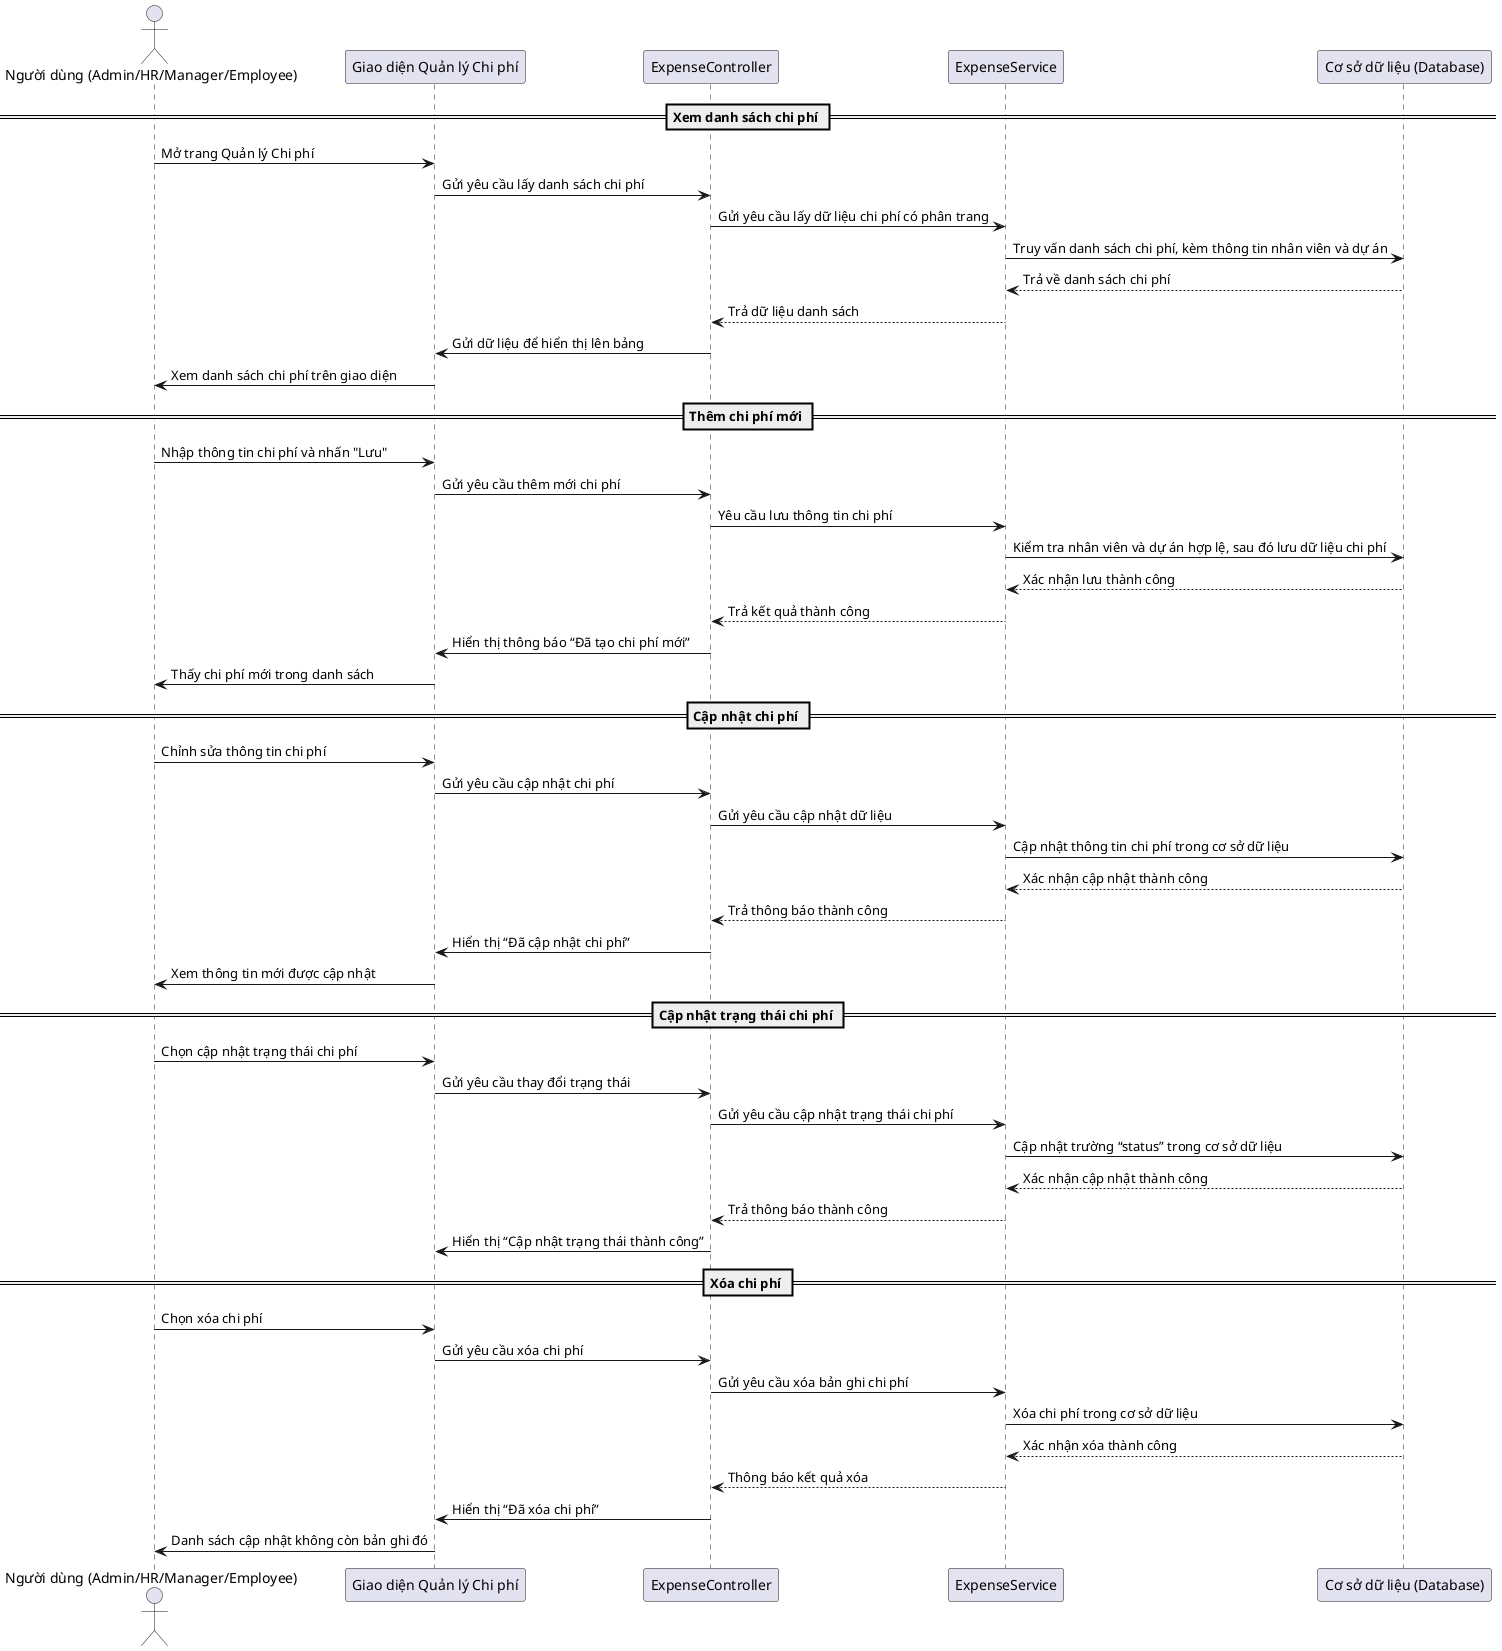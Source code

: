 @startuml
actor "Người dùng (Admin/HR/Manager/Employee)" as User
participant "Giao diện Quản lý Chi phí" as View
participant "ExpenseController" as Controller
participant "ExpenseService" as Service
participant "Cơ sở dữ liệu (Database)" as DB

== Xem danh sách chi phí ==
User -> View: Mở trang Quản lý Chi phí
View -> Controller: Gửi yêu cầu lấy danh sách chi phí
Controller -> Service: Gửi yêu cầu lấy dữ liệu chi phí có phân trang
Service -> DB: Truy vấn danh sách chi phí, kèm thông tin nhân viên và dự án
DB --> Service: Trả về danh sách chi phí
Service --> Controller: Trả dữ liệu danh sách
Controller -> View: Gửi dữ liệu để hiển thị lên bảng
User <- View: Xem danh sách chi phí trên giao diện

== Thêm chi phí mới ==
User -> View: Nhập thông tin chi phí và nhấn "Lưu"
View -> Controller: Gửi yêu cầu thêm mới chi phí
Controller -> Service: Yêu cầu lưu thông tin chi phí
Service -> DB: Kiểm tra nhân viên và dự án hợp lệ, sau đó lưu dữ liệu chi phí
DB --> Service: Xác nhận lưu thành công
Service --> Controller: Trả kết quả thành công
Controller -> View: Hiển thị thông báo “Đã tạo chi phí mới”
User <- View: Thấy chi phí mới trong danh sách

== Cập nhật chi phí ==
User -> View: Chỉnh sửa thông tin chi phí
View -> Controller: Gửi yêu cầu cập nhật chi phí
Controller -> Service: Gửi yêu cầu cập nhật dữ liệu
Service -> DB: Cập nhật thông tin chi phí trong cơ sở dữ liệu
DB --> Service: Xác nhận cập nhật thành công
Service --> Controller: Trả thông báo thành công
Controller -> View: Hiển thị “Đã cập nhật chi phí”
User <- View: Xem thông tin mới được cập nhật

== Cập nhật trạng thái chi phí ==
User -> View: Chọn cập nhật trạng thái chi phí
View -> Controller: Gửi yêu cầu thay đổi trạng thái
Controller -> Service: Gửi yêu cầu cập nhật trạng thái chi phí
Service -> DB: Cập nhật trường “status” trong cơ sở dữ liệu
DB --> Service: Xác nhận cập nhật thành công
Service --> Controller: Trả thông báo thành công
Controller -> View: Hiển thị “Cập nhật trạng thái thành công”

== Xóa chi phí ==
User -> View: Chọn xóa chi phí
View -> Controller: Gửi yêu cầu xóa chi phí
Controller -> Service: Gửi yêu cầu xóa bản ghi chi phí
Service -> DB: Xóa chi phí trong cơ sở dữ liệu
DB --> Service: Xác nhận xóa thành công
Service --> Controller: Thông báo kết quả xóa
Controller -> View: Hiển thị “Đã xóa chi phí”
User <- View: Danh sách cập nhật không còn bản ghi đó
@enduml
